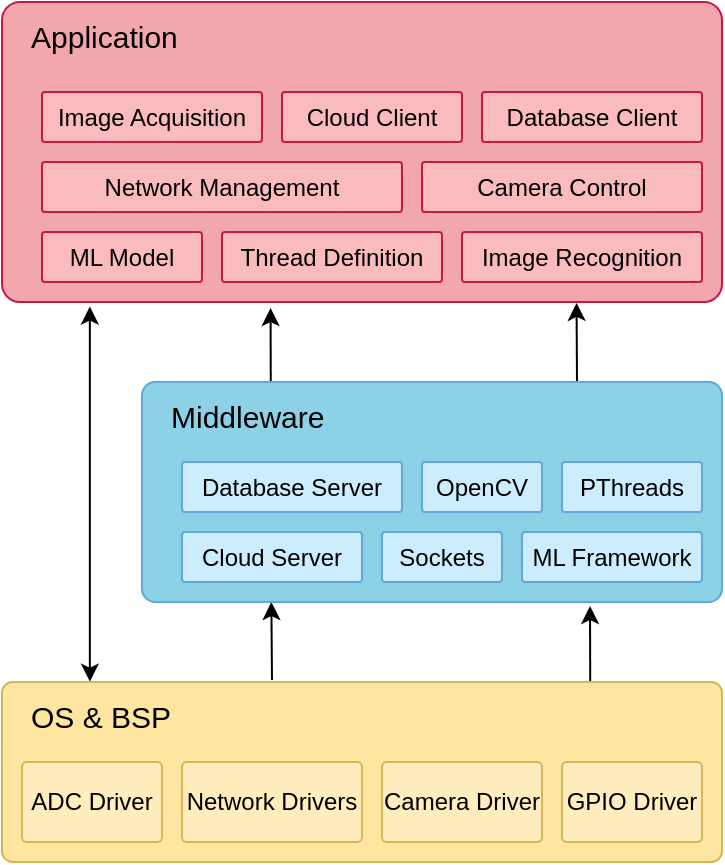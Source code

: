 <mxfile version="13.9.9" type="device"><diagram id="8eq3B91bMfPLC0lIA1fI" name="Page-1"><mxGraphModel dx="623" dy="613" grid="1" gridSize="10" guides="1" tooltips="1" connect="1" arrows="1" fold="1" page="1" pageScale="1" pageWidth="827" pageHeight="1169" math="0" shadow="0"><root><mxCell id="0"/><mxCell id="1" parent="0"/><mxCell id="eqeb-5WLaRDkCpeL1OF8-1" value="&amp;nbsp; &amp;nbsp;Application" style="rounded=1;whiteSpace=wrap;html=1;align=left;verticalAlign=top;arcSize=6;fontSize=15;spacingTop=2;fillColor=#F2A7AC;strokeColor=#C41949;" parent="1" vertex="1"><mxGeometry x="240" y="130" width="360" height="150" as="geometry"/></mxCell><mxCell id="eqeb-5WLaRDkCpeL1OF8-26" style="rounded=0;orthogonalLoop=1;jettySize=auto;html=1;exitX=0.75;exitY=0;exitDx=0;exitDy=0;entryX=0.798;entryY=1.003;entryDx=0;entryDy=0;entryPerimeter=0;startArrow=none;startFill=0;fontSize=16;endArrow=classic;endFill=1;" parent="1" source="eqeb-5WLaRDkCpeL1OF8-2" target="eqeb-5WLaRDkCpeL1OF8-1" edge="1"><mxGeometry relative="1" as="geometry"/></mxCell><mxCell id="eqeb-5WLaRDkCpeL1OF8-27" style="rounded=0;orthogonalLoop=1;jettySize=auto;html=1;exitX=0.222;exitY=0;exitDx=0;exitDy=0;entryX=0.373;entryY=1.02;entryDx=0;entryDy=0;entryPerimeter=0;startArrow=none;startFill=0;fontSize=16;endArrow=classic;endFill=1;exitPerimeter=0;" parent="1" source="eqeb-5WLaRDkCpeL1OF8-2" target="eqeb-5WLaRDkCpeL1OF8-1" edge="1"><mxGeometry relative="1" as="geometry"/></mxCell><mxCell id="eqeb-5WLaRDkCpeL1OF8-28" style="rounded=0;orthogonalLoop=1;jettySize=auto;html=1;exitX=0.223;exitY=1;exitDx=0;exitDy=0;startArrow=classic;startFill=1;fontSize=16;endArrow=none;endFill=0;exitPerimeter=0;" parent="1" source="eqeb-5WLaRDkCpeL1OF8-2" edge="1"><mxGeometry relative="1" as="geometry"><mxPoint x="375" y="469" as="targetPoint"/></mxGeometry></mxCell><mxCell id="eqeb-5WLaRDkCpeL1OF8-29" style="rounded=0;orthogonalLoop=1;jettySize=auto;html=1;entryX=0.817;entryY=0.011;entryDx=0;entryDy=0;entryPerimeter=0;startArrow=classic;startFill=1;fontSize=16;endArrow=none;endFill=0;" parent="1" target="eqeb-5WLaRDkCpeL1OF8-3" edge="1"><mxGeometry relative="1" as="geometry"><mxPoint x="534" y="432" as="sourcePoint"/></mxGeometry></mxCell><mxCell id="eqeb-5WLaRDkCpeL1OF8-2" value="&amp;nbsp; &amp;nbsp;Middleware" style="rounded=1;whiteSpace=wrap;html=1;align=left;verticalAlign=top;arcSize=6;fontSize=15;spacingTop=2;strokeColor=#5EAAD6;fillColor=#8CD1E6;" parent="1" vertex="1"><mxGeometry x="310" y="320" width="290" height="110" as="geometry"/></mxCell><mxCell id="eqeb-5WLaRDkCpeL1OF8-4" style="rounded=0;orthogonalLoop=1;jettySize=auto;html=1;entryX=0.122;entryY=1.015;entryDx=0;entryDy=0;entryPerimeter=0;exitX=0.122;exitY=-0.002;exitDx=0;exitDy=0;exitPerimeter=0;startArrow=classic;startFill=1;" parent="1" source="eqeb-5WLaRDkCpeL1OF8-3" target="eqeb-5WLaRDkCpeL1OF8-1" edge="1"><mxGeometry relative="1" as="geometry"><mxPoint x="250" y="460" as="sourcePoint"/><mxPoint x="270" y="270" as="targetPoint"/></mxGeometry></mxCell><mxCell id="eqeb-5WLaRDkCpeL1OF8-3" value="&amp;nbsp; &amp;nbsp;OS &amp;amp; BSP" style="rounded=1;whiteSpace=wrap;html=1;align=left;verticalAlign=top;arcSize=6;fontSize=15;strokeColor=#d6b656;spacingTop=2;fillColor=#FEE5A0;" parent="1" vertex="1"><mxGeometry x="240" y="470" width="360" height="90" as="geometry"/></mxCell><mxCell id="eqeb-5WLaRDkCpeL1OF8-5" value="Image Recognition" style="rounded=1;whiteSpace=wrap;html=1;align=center;verticalAlign=middle;arcSize=6;strokeColor=#C41949;fillColor=#FABBBE;" parent="1" vertex="1"><mxGeometry x="470" y="245" width="120" height="25" as="geometry"/></mxCell><mxCell id="eqeb-5WLaRDkCpeL1OF8-6" value="Thread Definition" style="rounded=1;whiteSpace=wrap;html=1;align=center;verticalAlign=middle;arcSize=6;strokeColor=#C41949;fillColor=#FABBBE;" parent="1" vertex="1"><mxGeometry x="350" y="245" width="110" height="25" as="geometry"/></mxCell><mxCell id="eqeb-5WLaRDkCpeL1OF8-7" value="Database Server" style="rounded=1;whiteSpace=wrap;html=1;align=center;verticalAlign=middle;arcSize=6;strokeColor=#5EAAD6;fillColor=#CBEDFE;" parent="1" vertex="1"><mxGeometry x="330" y="360" width="110" height="25" as="geometry"/></mxCell><mxCell id="eqeb-5WLaRDkCpeL1OF8-8" value="PThreads" style="rounded=1;whiteSpace=wrap;html=1;align=center;verticalAlign=middle;arcSize=6;strokeColor=#5EAAD6;fillColor=#CBEDFE;" parent="1" vertex="1"><mxGeometry x="520" y="360" width="70" height="25" as="geometry"/></mxCell><mxCell id="eqeb-5WLaRDkCpeL1OF8-11" value="GPIO Driver" style="rounded=1;whiteSpace=wrap;html=1;align=center;verticalAlign=middle;arcSize=6;strokeColor=#d6b656;fillColor=#FFEDBD;" parent="1" vertex="1"><mxGeometry x="520" y="510" width="70" height="40" as="geometry"/></mxCell><mxCell id="eqeb-5WLaRDkCpeL1OF8-13" value="Camera Driver" style="rounded=1;whiteSpace=wrap;html=1;align=center;verticalAlign=middle;arcSize=6;strokeColor=#d6b656;fillColor=#FFEDBD;" parent="1" vertex="1"><mxGeometry x="430" y="510" width="80" height="40" as="geometry"/></mxCell><mxCell id="eqeb-5WLaRDkCpeL1OF8-14" value="Network Drivers" style="rounded=1;whiteSpace=wrap;html=1;align=center;verticalAlign=middle;arcSize=6;strokeColor=#d6b656;fillColor=#FFEDBD;" parent="1" vertex="1"><mxGeometry x="330" y="510" width="90" height="40" as="geometry"/></mxCell><mxCell id="eqeb-5WLaRDkCpeL1OF8-19" value="ADC Driver" style="rounded=1;whiteSpace=wrap;html=1;align=center;verticalAlign=middle;arcSize=6;strokeColor=#d6b656;fillColor=#FFEDBD;" parent="1" vertex="1"><mxGeometry x="250" y="510" width="70" height="40" as="geometry"/></mxCell><mxCell id="eqeb-5WLaRDkCpeL1OF8-23" value="Sockets" style="rounded=1;whiteSpace=wrap;html=1;align=center;verticalAlign=middle;arcSize=6;strokeColor=#5EAAD6;fillColor=#CBEDFE;" parent="1" vertex="1"><mxGeometry x="430" y="395" width="60" height="25" as="geometry"/></mxCell><mxCell id="eqeb-5WLaRDkCpeL1OF8-24" value="OpenCV" style="rounded=1;whiteSpace=wrap;html=1;align=center;verticalAlign=middle;arcSize=6;strokeColor=#5EAAD6;fillColor=#CBEDFE;" parent="1" vertex="1"><mxGeometry x="450" y="360" width="60" height="25" as="geometry"/></mxCell><mxCell id="_bqQ9Q9TF_6deQy5t1dj-3" value="Image Acquisition" style="rounded=1;whiteSpace=wrap;html=1;align=center;verticalAlign=middle;arcSize=6;strokeColor=#C41949;fillColor=#FABBBE;" parent="1" vertex="1"><mxGeometry x="260" y="175" width="110" height="25" as="geometry"/></mxCell><mxCell id="_bqQ9Q9TF_6deQy5t1dj-4" value="Camera Control" style="rounded=1;whiteSpace=wrap;html=1;align=center;verticalAlign=middle;arcSize=6;strokeColor=#C41949;fillColor=#FABBBE;" parent="1" vertex="1"><mxGeometry x="450" y="210" width="140" height="25" as="geometry"/></mxCell><mxCell id="_bqQ9Q9TF_6deQy5t1dj-5" value="Network Management" style="rounded=1;whiteSpace=wrap;html=1;align=center;verticalAlign=middle;arcSize=6;strokeColor=#C41949;fillColor=#FABBBE;" parent="1" vertex="1"><mxGeometry x="260" y="210" width="180" height="25" as="geometry"/></mxCell><mxCell id="_bqQ9Q9TF_6deQy5t1dj-6" value="ML Model" style="rounded=1;whiteSpace=wrap;html=1;align=center;verticalAlign=middle;arcSize=6;strokeColor=#C41949;fillColor=#FABBBE;" parent="1" vertex="1"><mxGeometry x="260" y="245" width="80" height="25" as="geometry"/></mxCell><mxCell id="_bqQ9Q9TF_6deQy5t1dj-7" value="ML Framework" style="rounded=1;whiteSpace=wrap;html=1;align=center;verticalAlign=middle;arcSize=6;strokeColor=#5EAAD6;fillColor=#CBEDFE;" parent="1" vertex="1"><mxGeometry x="500" y="395" width="90" height="25" as="geometry"/></mxCell><mxCell id="v3Kc45OS2kVUBvpzoYwx-1" value="Cloud Server" style="rounded=1;whiteSpace=wrap;html=1;align=center;verticalAlign=middle;arcSize=6;strokeColor=#5EAAD6;fillColor=#CBEDFE;" parent="1" vertex="1"><mxGeometry x="330" y="395" width="90" height="25" as="geometry"/></mxCell><mxCell id="w4i0UBMjSjBsUnFUXE7o-2" value="Database Client" style="rounded=1;whiteSpace=wrap;html=1;align=center;verticalAlign=middle;arcSize=6;strokeColor=#C41949;fillColor=#FABBBE;" vertex="1" parent="1"><mxGeometry x="480" y="175" width="110" height="25" as="geometry"/></mxCell><mxCell id="w4i0UBMjSjBsUnFUXE7o-3" value="Cloud Client" style="rounded=1;whiteSpace=wrap;html=1;align=center;verticalAlign=middle;arcSize=6;strokeColor=#C41949;fillColor=#FABBBE;" vertex="1" parent="1"><mxGeometry x="380" y="175" width="90" height="25" as="geometry"/></mxCell></root></mxGraphModel></diagram></mxfile>